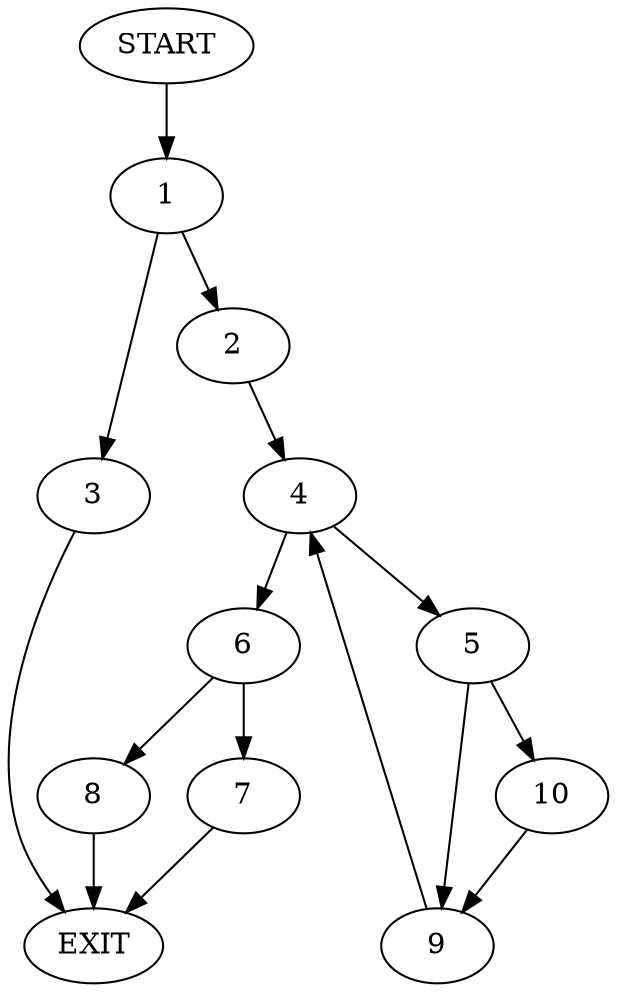 digraph {
0 [label="START"]
11 [label="EXIT"]
0 -> 1
1 -> 2
1 -> 3
3 -> 11
2 -> 4
4 -> 5
4 -> 6
6 -> 7
6 -> 8
5 -> 9
5 -> 10
9 -> 4
10 -> 9
8 -> 11
7 -> 11
}
